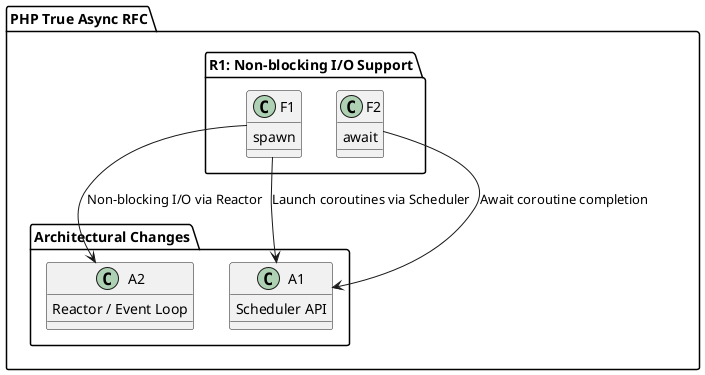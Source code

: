 @startuml
    package "PHP True Async RFC" {
        package "R1: Non-blocking I/O Support" {
            F1 : spawn
            F2 : await
        }

        package "Architectural Changes" {
            A1 : Scheduler API
            A2 : Reactor / Event Loop
        }
    }

    F1 --> A1 : Launch coroutines via Scheduler
    F1 --> A2 : Non-blocking I/O via Reactor
    F2 --> A1 : Await coroutine completion
    @enduml